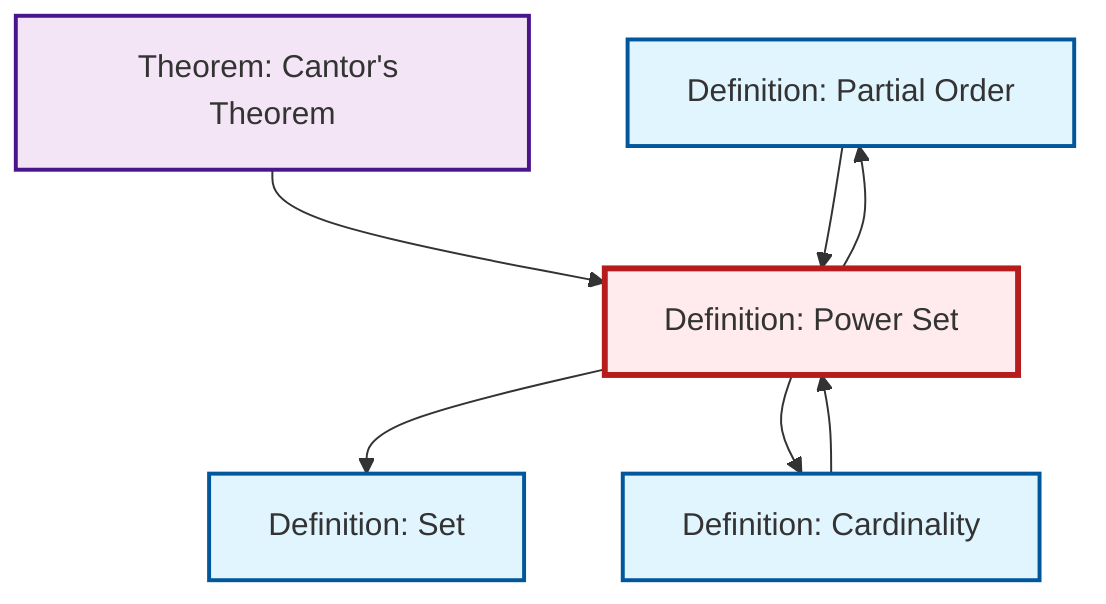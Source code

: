 graph TD
    classDef definition fill:#e1f5fe,stroke:#01579b,stroke-width:2px
    classDef theorem fill:#f3e5f5,stroke:#4a148c,stroke-width:2px
    classDef axiom fill:#fff3e0,stroke:#e65100,stroke-width:2px
    classDef example fill:#e8f5e9,stroke:#1b5e20,stroke-width:2px
    classDef current fill:#ffebee,stroke:#b71c1c,stroke-width:3px
    def-partial-order["Definition: Partial Order"]:::definition
    def-power-set["Definition: Power Set"]:::definition
    thm-cantor["Theorem: Cantor's Theorem"]:::theorem
    def-set["Definition: Set"]:::definition
    def-cardinality["Definition: Cardinality"]:::definition
    thm-cantor --> def-power-set
    def-power-set --> def-partial-order
    def-partial-order --> def-power-set
    def-cardinality --> def-power-set
    def-power-set --> def-set
    def-power-set --> def-cardinality
    class def-power-set current